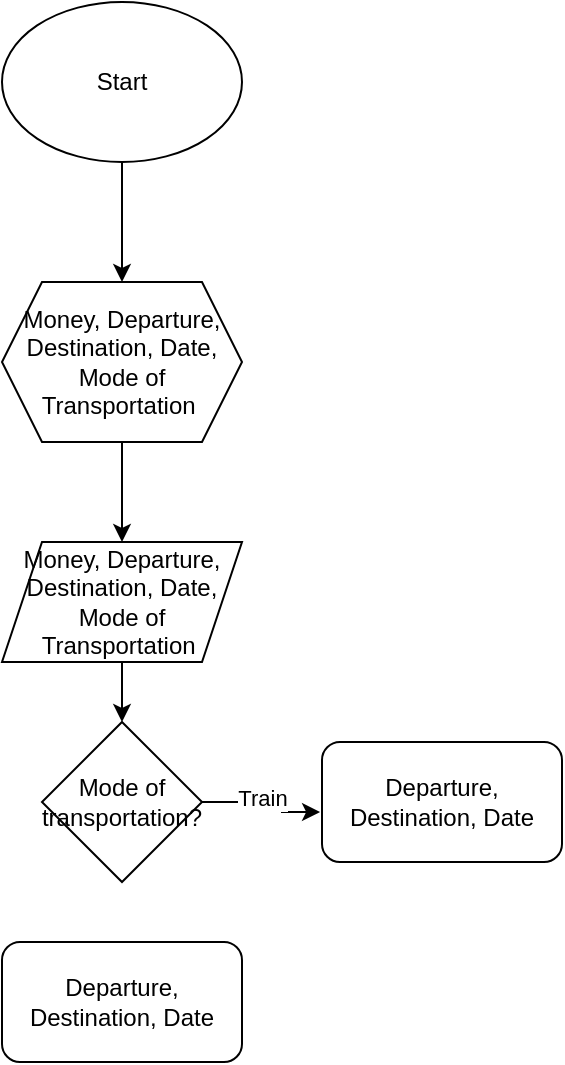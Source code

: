 <mxfile version="24.0.5" type="github">
  <diagram name="Page-1" id="Dds4jUuPAyqlkKa783bW">
    <mxGraphModel dx="998" dy="652" grid="1" gridSize="10" guides="1" tooltips="1" connect="1" arrows="1" fold="1" page="1" pageScale="1" pageWidth="850" pageHeight="1100" math="0" shadow="0">
      <root>
        <mxCell id="0" />
        <mxCell id="1" parent="0" />
        <mxCell id="TmK4ivLg2jkv_fZSlfmU-4" style="edgeStyle=orthogonalEdgeStyle;rounded=0;orthogonalLoop=1;jettySize=auto;html=1;entryX=0.5;entryY=0;entryDx=0;entryDy=0;" edge="1" parent="1" source="TmK4ivLg2jkv_fZSlfmU-1" target="TmK4ivLg2jkv_fZSlfmU-2">
          <mxGeometry relative="1" as="geometry" />
        </mxCell>
        <mxCell id="TmK4ivLg2jkv_fZSlfmU-1" value="Start" style="ellipse;whiteSpace=wrap;html=1;" vertex="1" parent="1">
          <mxGeometry x="90" y="50" width="120" height="80" as="geometry" />
        </mxCell>
        <mxCell id="TmK4ivLg2jkv_fZSlfmU-6" style="edgeStyle=orthogonalEdgeStyle;rounded=0;orthogonalLoop=1;jettySize=auto;html=1;entryX=0.5;entryY=0;entryDx=0;entryDy=0;" edge="1" parent="1" source="TmK4ivLg2jkv_fZSlfmU-2" target="TmK4ivLg2jkv_fZSlfmU-5">
          <mxGeometry relative="1" as="geometry" />
        </mxCell>
        <mxCell id="TmK4ivLg2jkv_fZSlfmU-2" value="Money, Departure, Destination, Date, Mode of Transportation&amp;nbsp;" style="shape=hexagon;perimeter=hexagonPerimeter2;whiteSpace=wrap;html=1;fixedSize=1;" vertex="1" parent="1">
          <mxGeometry x="90" y="190" width="120" height="80" as="geometry" />
        </mxCell>
        <mxCell id="TmK4ivLg2jkv_fZSlfmU-9" style="edgeStyle=orthogonalEdgeStyle;rounded=0;orthogonalLoop=1;jettySize=auto;html=1;entryX=0.5;entryY=0;entryDx=0;entryDy=0;" edge="1" parent="1" source="TmK4ivLg2jkv_fZSlfmU-5" target="TmK4ivLg2jkv_fZSlfmU-8">
          <mxGeometry relative="1" as="geometry" />
        </mxCell>
        <mxCell id="TmK4ivLg2jkv_fZSlfmU-5" value="Money, Departure, Destination, Date, Mode of Transportation&amp;nbsp;" style="shape=parallelogram;perimeter=parallelogramPerimeter;whiteSpace=wrap;html=1;fixedSize=1;" vertex="1" parent="1">
          <mxGeometry x="90" y="320" width="120" height="60" as="geometry" />
        </mxCell>
        <mxCell id="TmK4ivLg2jkv_fZSlfmU-8" value="Mode of transportation?" style="rhombus;whiteSpace=wrap;html=1;" vertex="1" parent="1">
          <mxGeometry x="110" y="410" width="80" height="80" as="geometry" />
        </mxCell>
        <mxCell id="TmK4ivLg2jkv_fZSlfmU-10" value="Departure, Destination, Date" style="rounded=1;whiteSpace=wrap;html=1;" vertex="1" parent="1">
          <mxGeometry x="250" y="420" width="120" height="60" as="geometry" />
        </mxCell>
        <mxCell id="TmK4ivLg2jkv_fZSlfmU-11" style="edgeStyle=orthogonalEdgeStyle;rounded=0;orthogonalLoop=1;jettySize=auto;html=1;entryX=-0.008;entryY=0.584;entryDx=0;entryDy=0;entryPerimeter=0;" edge="1" parent="1" source="TmK4ivLg2jkv_fZSlfmU-8" target="TmK4ivLg2jkv_fZSlfmU-10">
          <mxGeometry relative="1" as="geometry">
            <Array as="points">
              <mxPoint x="230" y="450" />
              <mxPoint x="230" y="455" />
            </Array>
          </mxGeometry>
        </mxCell>
        <mxCell id="TmK4ivLg2jkv_fZSlfmU-12" value="Train" style="edgeLabel;html=1;align=center;verticalAlign=middle;resizable=0;points=[];" vertex="1" connectable="0" parent="TmK4ivLg2jkv_fZSlfmU-11">
          <mxGeometry x="-0.085" y="2" relative="1" as="geometry">
            <mxPoint as="offset" />
          </mxGeometry>
        </mxCell>
        <mxCell id="TmK4ivLg2jkv_fZSlfmU-13" value="Departure, Destination, Date" style="rounded=1;whiteSpace=wrap;html=1;" vertex="1" parent="1">
          <mxGeometry x="90" y="520" width="120" height="60" as="geometry" />
        </mxCell>
      </root>
    </mxGraphModel>
  </diagram>
</mxfile>
